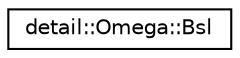 digraph "Graphical Class Hierarchy"
{
 // LATEX_PDF_SIZE
  edge [fontname="Helvetica",fontsize="10",labelfontname="Helvetica",labelfontsize="10"];
  node [fontname="Helvetica",fontsize="10",shape=record];
  rankdir="LR";
  Node0 [label="detail::Omega::Bsl",height=0.2,width=0.4,color="black", fillcolor="white", style="filled",URL="$structdetail_1_1Omega_1_1Bsl.html",tooltip="Baseline."];
}
